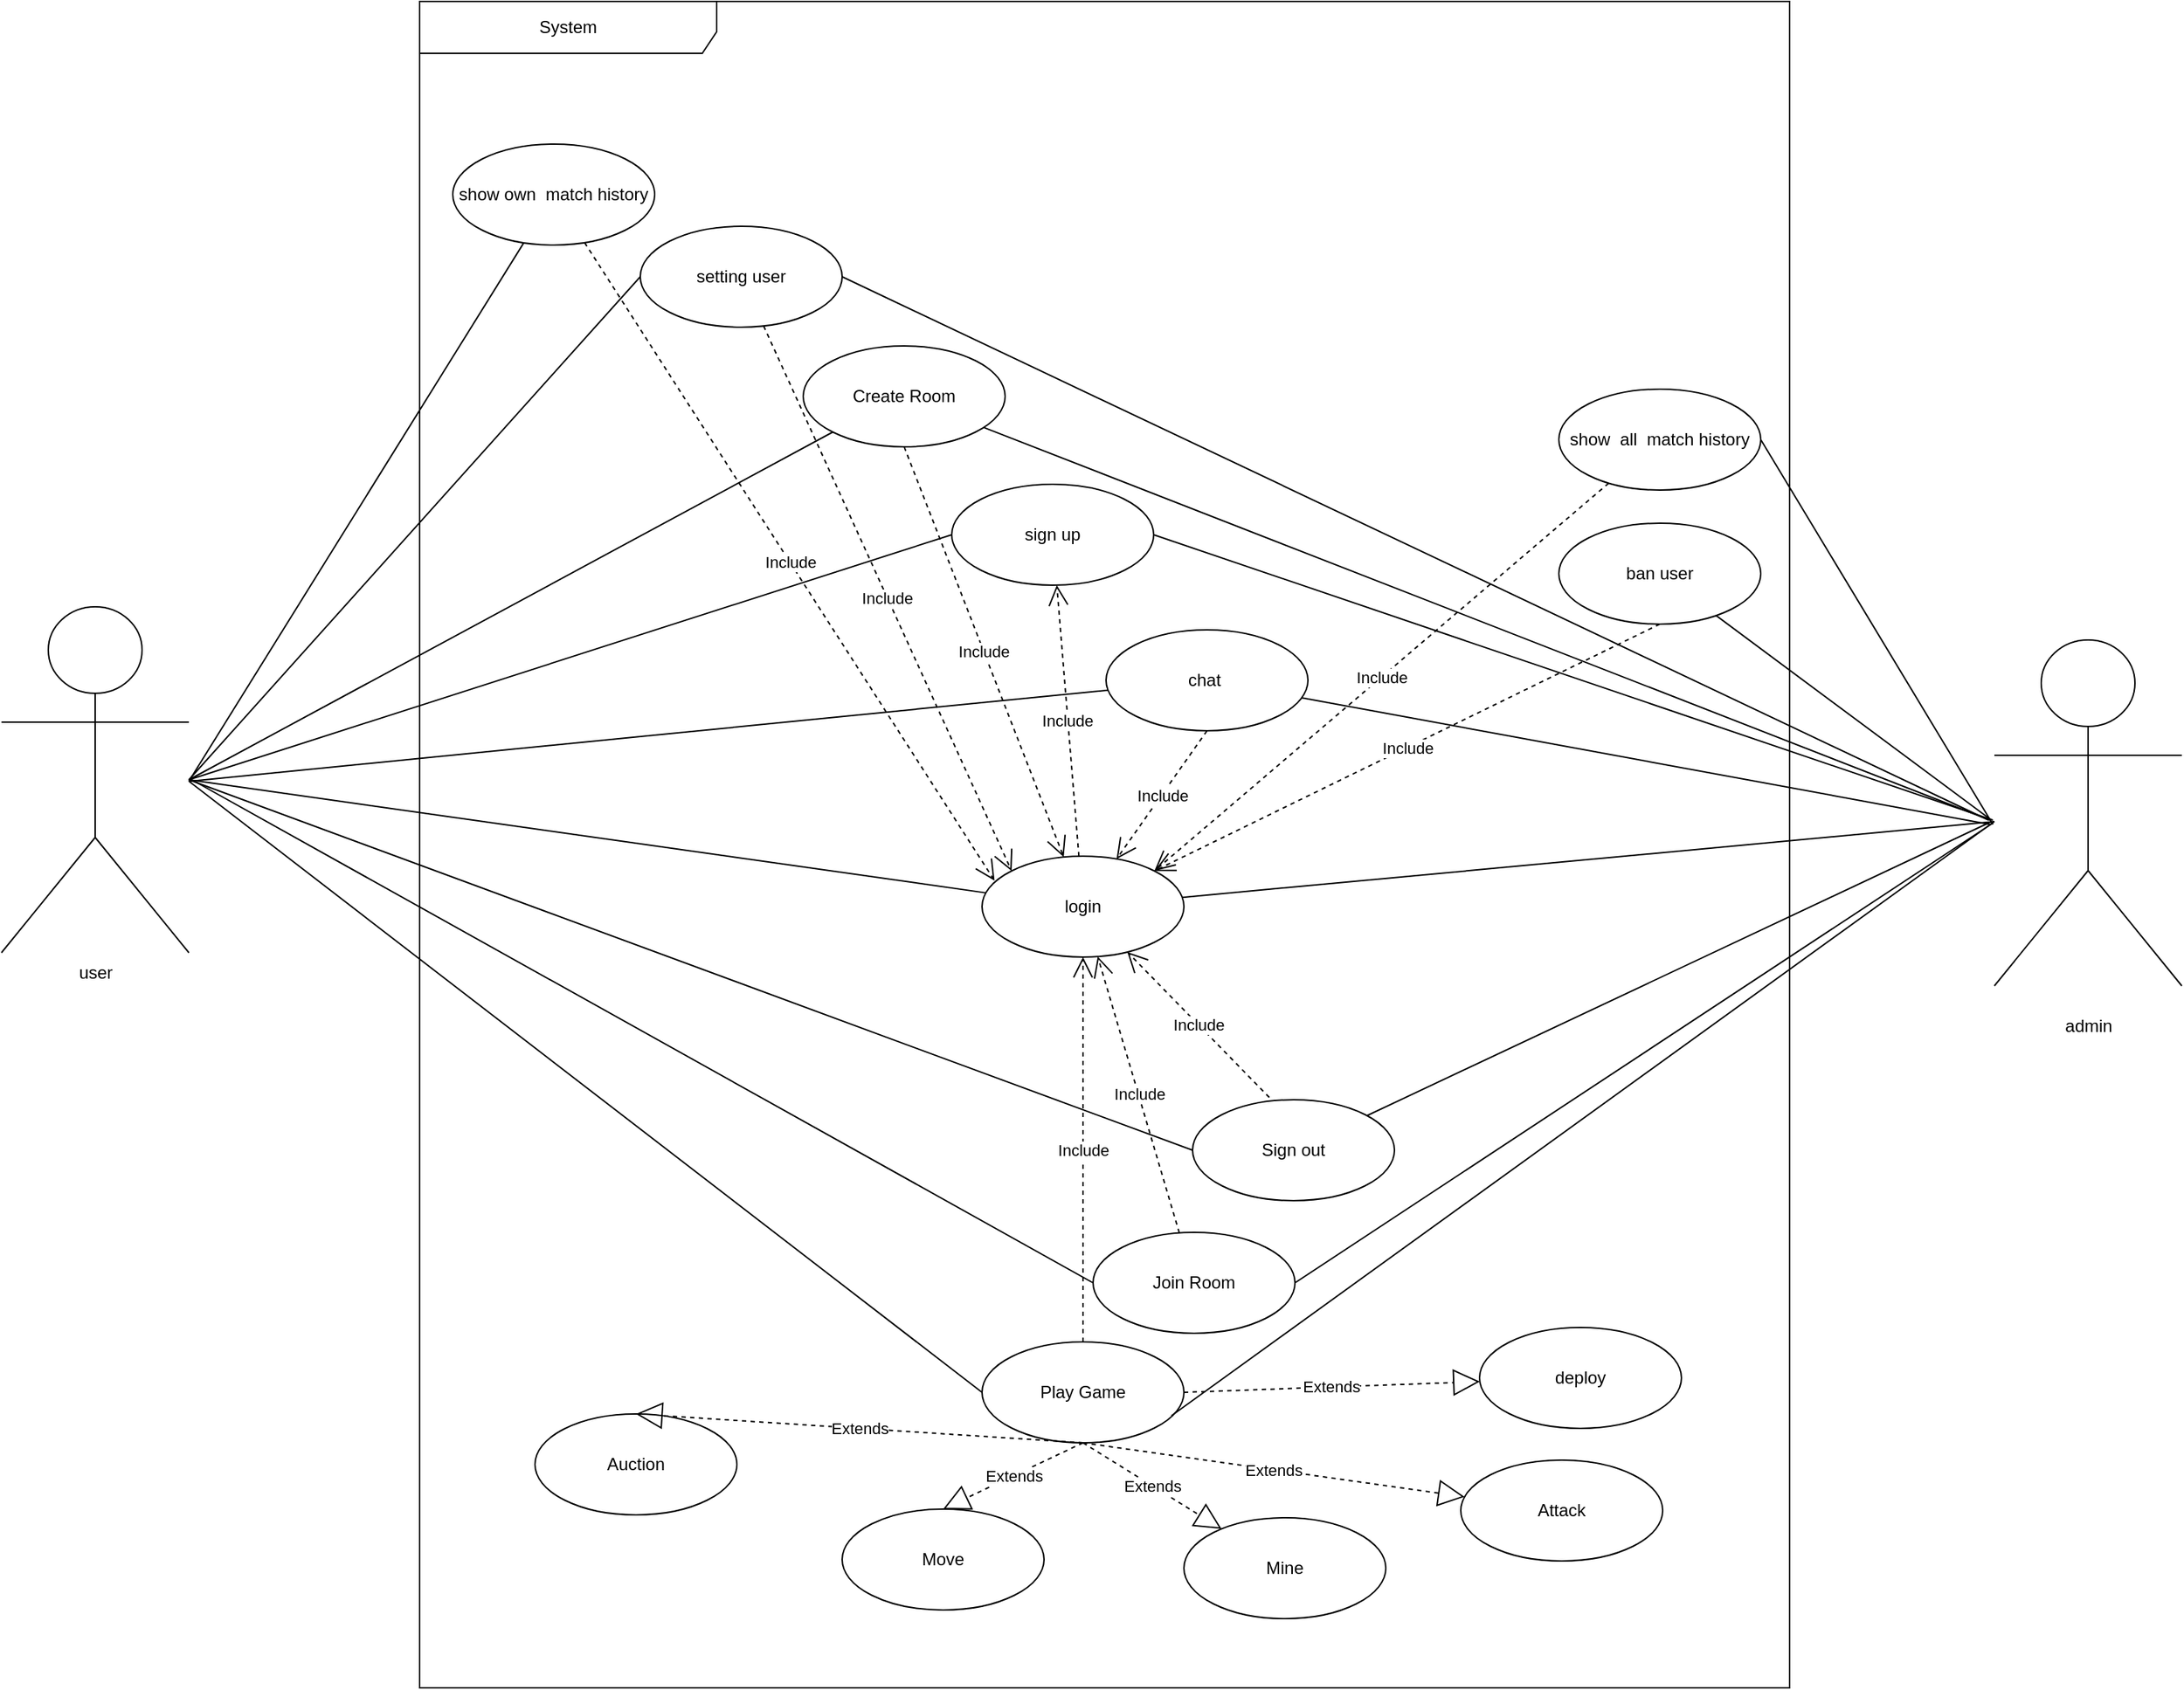 <mxfile>
    <diagram id="jEPOmN6TtQN01yPJKIdC" name="Page-1">
        <mxGraphModel dx="775" dy="625" grid="0" gridSize="10" guides="1" tooltips="1" connect="1" arrows="1" fold="1" page="0" pageScale="1" pageWidth="850" pageHeight="1100" math="0" shadow="0">
            <root>
                <mxCell id="0"/>
                <mxCell id="1" parent="0"/>
                <mxCell id="32" style="html=1;endArrow=none;endFill=0;" parent="1" target="12" edge="1">
                    <mxGeometry relative="1" as="geometry">
                        <mxPoint x="10" y="490" as="sourcePoint"/>
                    </mxGeometry>
                </mxCell>
                <mxCell id="71" style="edgeStyle=none;html=1;endArrow=none;endFill=0;" edge="1" parent="1" target="67">
                    <mxGeometry relative="1" as="geometry">
                        <mxPoint x="10" y="491" as="sourcePoint"/>
                    </mxGeometry>
                </mxCell>
                <mxCell id="76" style="edgeStyle=none;html=1;endArrow=none;endFill=0;" edge="1" parent="1" target="73">
                    <mxGeometry relative="1" as="geometry">
                        <mxPoint x="11" y="491" as="sourcePoint"/>
                    </mxGeometry>
                </mxCell>
                <mxCell id="2" value="user" style="shape=umlActor;verticalLabelPosition=bottom;verticalAlign=top;html=1;" parent="1" vertex="1">
                    <mxGeometry x="-120" y="370" width="130" height="240" as="geometry"/>
                </mxCell>
                <mxCell id="11" value="System" style="shape=umlFrame;whiteSpace=wrap;html=1;width=206;height=36;" parent="1" vertex="1">
                    <mxGeometry x="170" y="-50" width="950" height="1170" as="geometry"/>
                </mxCell>
                <mxCell id="12" value="login" style="ellipse;whiteSpace=wrap;html=1;" parent="1" vertex="1">
                    <mxGeometry x="560" y="543" width="140" height="70" as="geometry"/>
                </mxCell>
                <mxCell id="13" value="sign up" style="ellipse;whiteSpace=wrap;html=1;" parent="1" vertex="1">
                    <mxGeometry x="539" y="285" width="140" height="70" as="geometry"/>
                </mxCell>
                <mxCell id="15" value="Create Room" style="ellipse;whiteSpace=wrap;html=1;" parent="1" vertex="1">
                    <mxGeometry x="436" y="189" width="140" height="70" as="geometry"/>
                </mxCell>
                <mxCell id="16" value="Join Room" style="ellipse;whiteSpace=wrap;html=1;" parent="1" vertex="1">
                    <mxGeometry x="637" y="804" width="140" height="70" as="geometry"/>
                </mxCell>
                <mxCell id="17" value="Sign out" style="ellipse;whiteSpace=wrap;html=1;" parent="1" vertex="1">
                    <mxGeometry x="706" y="712" width="140" height="70" as="geometry"/>
                </mxCell>
                <mxCell id="19" value="Play Game" style="ellipse;whiteSpace=wrap;html=1;" parent="1" vertex="1">
                    <mxGeometry x="560" y="880" width="140" height="70" as="geometry"/>
                </mxCell>
                <mxCell id="20" value="Auction" style="ellipse;whiteSpace=wrap;html=1;" parent="1" vertex="1">
                    <mxGeometry x="250" y="930" width="140" height="70" as="geometry"/>
                </mxCell>
                <mxCell id="21" value="Move" style="ellipse;whiteSpace=wrap;html=1;" parent="1" vertex="1">
                    <mxGeometry x="463" y="996" width="140" height="70" as="geometry"/>
                </mxCell>
                <mxCell id="22" value="Mine" style="ellipse;whiteSpace=wrap;html=1;" parent="1" vertex="1">
                    <mxGeometry x="700" y="1002" width="140" height="70" as="geometry"/>
                </mxCell>
                <mxCell id="23" value="Attack" style="ellipse;whiteSpace=wrap;html=1;" parent="1" vertex="1">
                    <mxGeometry x="892" y="962" width="140" height="70" as="geometry"/>
                </mxCell>
                <mxCell id="24" value="Extends" style="endArrow=block;endSize=16;endFill=0;html=1;exitX=0.5;exitY=1;exitDx=0;exitDy=0;entryX=0.5;entryY=0;entryDx=0;entryDy=0;dashed=1;" parent="1" source="19" target="20" edge="1">
                    <mxGeometry width="160" relative="1" as="geometry">
                        <mxPoint x="450" y="780" as="sourcePoint"/>
                        <mxPoint x="610" y="780" as="targetPoint"/>
                    </mxGeometry>
                </mxCell>
                <mxCell id="25" value="Extends" style="endArrow=block;endSize=16;endFill=0;html=1;exitX=0.5;exitY=1;exitDx=0;exitDy=0;entryX=0.5;entryY=0;entryDx=0;entryDy=0;dashed=1;" parent="1" source="19" target="21" edge="1">
                    <mxGeometry width="160" relative="1" as="geometry">
                        <mxPoint x="400" y="740" as="sourcePoint"/>
                        <mxPoint x="330.0" y="940" as="targetPoint"/>
                    </mxGeometry>
                </mxCell>
                <mxCell id="26" value="Extends" style="endArrow=block;endSize=16;endFill=0;html=1;dashed=1;exitX=0.5;exitY=1;exitDx=0;exitDy=0;" parent="1" source="19" target="23" edge="1">
                    <mxGeometry width="160" relative="1" as="geometry">
                        <mxPoint x="280" y="690" as="sourcePoint"/>
                        <mxPoint x="530" y="930" as="targetPoint"/>
                    </mxGeometry>
                </mxCell>
                <mxCell id="27" value="Extends" style="endArrow=block;endSize=16;endFill=0;html=1;exitX=0.5;exitY=1;exitDx=0;exitDy=0;dashed=1;" parent="1" source="19" target="22" edge="1">
                    <mxGeometry width="160" relative="1" as="geometry">
                        <mxPoint x="410" y="750" as="sourcePoint"/>
                        <mxPoint x="540" y="940" as="targetPoint"/>
                    </mxGeometry>
                </mxCell>
                <mxCell id="33" style="html=1;endArrow=none;endFill=0;entryX=0;entryY=0.5;entryDx=0;entryDy=0;" parent="1" target="19" edge="1">
                    <mxGeometry relative="1" as="geometry">
                        <mxPoint x="10" y="491" as="sourcePoint"/>
                        <mxPoint x="220.0" y="500" as="targetPoint"/>
                    </mxGeometry>
                </mxCell>
                <mxCell id="35" value="Include" style="endArrow=open;endSize=12;dashed=1;html=1;exitX=0.5;exitY=0;exitDx=0;exitDy=0;entryX=0.5;entryY=1;entryDx=0;entryDy=0;" parent="1" source="19" target="12" edge="1">
                    <mxGeometry width="160" relative="1" as="geometry">
                        <mxPoint x="470" y="560" as="sourcePoint"/>
                        <mxPoint x="630" y="560" as="targetPoint"/>
                    </mxGeometry>
                </mxCell>
                <mxCell id="36" value="Include" style="endArrow=open;endSize=12;dashed=1;html=1;exitX=0.38;exitY=-0.023;exitDx=0;exitDy=0;exitPerimeter=0;" parent="1" source="17" target="12" edge="1">
                    <mxGeometry width="160" relative="1" as="geometry">
                        <mxPoint x="490.0" y="610" as="sourcePoint"/>
                        <mxPoint x="380.0" y="475" as="targetPoint"/>
                    </mxGeometry>
                </mxCell>
                <mxCell id="37" value="Include" style="endArrow=open;endSize=12;dashed=1;html=1;" parent="1" source="12" target="13" edge="1">
                    <mxGeometry width="160" relative="1" as="geometry">
                        <mxPoint x="550.0" y="575" as="sourcePoint"/>
                        <mxPoint x="440.0" y="440" as="targetPoint"/>
                    </mxGeometry>
                </mxCell>
                <mxCell id="38" value="Include" style="endArrow=open;endSize=12;dashed=1;html=1;" parent="1" source="16" target="12" edge="1">
                    <mxGeometry width="160" relative="1" as="geometry">
                        <mxPoint x="700.0" y="525" as="sourcePoint"/>
                        <mxPoint x="590.0" y="390" as="targetPoint"/>
                    </mxGeometry>
                </mxCell>
                <mxCell id="39" value="Include" style="endArrow=open;endSize=12;dashed=1;html=1;exitX=0.5;exitY=1;exitDx=0;exitDy=0;" parent="1" source="15" target="12" edge="1">
                    <mxGeometry width="160" relative="1" as="geometry">
                        <mxPoint x="340.0" y="180" as="sourcePoint"/>
                        <mxPoint x="450.0" y="315" as="targetPoint"/>
                    </mxGeometry>
                </mxCell>
                <mxCell id="40" style="html=1;endArrow=none;endFill=0;entryX=0;entryY=1;entryDx=0;entryDy=0;" parent="1" target="15" edge="1">
                    <mxGeometry relative="1" as="geometry">
                        <mxPoint x="10" y="490" as="sourcePoint"/>
                        <mxPoint x="240.081" y="319.536" as="targetPoint"/>
                    </mxGeometry>
                </mxCell>
                <mxCell id="41" style="html=1;endArrow=none;endFill=0;entryX=0;entryY=0.5;entryDx=0;entryDy=0;" parent="1" target="17" edge="1">
                    <mxGeometry relative="1" as="geometry">
                        <mxPoint x="10" y="490" as="sourcePoint"/>
                        <mxPoint x="220.0" y="665" as="targetPoint"/>
                    </mxGeometry>
                </mxCell>
                <mxCell id="45" value="setting user" style="ellipse;whiteSpace=wrap;html=1;" parent="1" vertex="1">
                    <mxGeometry x="323" y="106" width="140" height="70" as="geometry"/>
                </mxCell>
                <mxCell id="46" style="html=1;endArrow=none;endFill=0;entryX=0;entryY=0.5;entryDx=0;entryDy=0;" parent="1" target="45" edge="1">
                    <mxGeometry relative="1" as="geometry">
                        <mxPoint x="10" y="490" as="sourcePoint"/>
                        <mxPoint x="260.081" y="179.536" as="targetPoint"/>
                    </mxGeometry>
                </mxCell>
                <mxCell id="47" value="Include" style="endArrow=open;endSize=12;dashed=1;html=1;entryX=0;entryY=0;entryDx=0;entryDy=0;" parent="1" source="45" target="12" edge="1">
                    <mxGeometry width="160" relative="1" as="geometry">
                        <mxPoint x="310.0" y="190" as="sourcePoint"/>
                        <mxPoint x="660.503" y="340.251" as="targetPoint"/>
                    </mxGeometry>
                </mxCell>
                <mxCell id="XmDS7GJ3tjX_6OGCyPe7-47" style="html=1;endArrow=none;endFill=0;entryX=0;entryY=0.5;entryDx=0;entryDy=0;" parent="1" target="13" edge="1">
                    <mxGeometry relative="1" as="geometry">
                        <mxPoint x="10" y="490" as="sourcePoint"/>
                        <mxPoint x="210" y="290" as="targetPoint"/>
                    </mxGeometry>
                </mxCell>
                <mxCell id="51" style="edgeStyle=none;html=1;entryX=1;entryY=0.5;entryDx=0;entryDy=0;endArrow=none;endFill=0;" edge="1" parent="1" target="13">
                    <mxGeometry relative="1" as="geometry">
                        <mxPoint x="1261" y="518" as="sourcePoint"/>
                    </mxGeometry>
                </mxCell>
                <mxCell id="52" style="edgeStyle=none;html=1;endArrow=none;endFill=0;" edge="1" parent="1" target="15">
                    <mxGeometry relative="1" as="geometry">
                        <mxPoint x="1259" y="518" as="sourcePoint"/>
                    </mxGeometry>
                </mxCell>
                <mxCell id="53" style="edgeStyle=none;html=1;entryX=1;entryY=0.5;entryDx=0;entryDy=0;endArrow=none;endFill=0;" edge="1" parent="1" target="45">
                    <mxGeometry relative="1" as="geometry">
                        <mxPoint x="1258" y="518" as="sourcePoint"/>
                    </mxGeometry>
                </mxCell>
                <mxCell id="54" style="edgeStyle=none;html=1;endArrow=none;endFill=0;" edge="1" parent="1" source="48" target="12">
                    <mxGeometry relative="1" as="geometry"/>
                </mxCell>
                <mxCell id="55" style="edgeStyle=none;html=1;endArrow=none;endFill=0;" edge="1" parent="1" target="17">
                    <mxGeometry relative="1" as="geometry">
                        <mxPoint x="1260" y="519" as="sourcePoint"/>
                    </mxGeometry>
                </mxCell>
                <mxCell id="56" style="edgeStyle=none;html=1;entryX=1;entryY=0.5;entryDx=0;entryDy=0;endArrow=none;endFill=0;" edge="1" parent="1" target="16">
                    <mxGeometry relative="1" as="geometry">
                        <mxPoint x="1261" y="520" as="sourcePoint"/>
                    </mxGeometry>
                </mxCell>
                <mxCell id="57" style="edgeStyle=none;html=1;entryX=0.938;entryY=0.732;entryDx=0;entryDy=0;entryPerimeter=0;endArrow=none;endFill=0;" edge="1" parent="1" target="19">
                    <mxGeometry relative="1" as="geometry">
                        <mxPoint x="1262" y="519" as="sourcePoint"/>
                    </mxGeometry>
                </mxCell>
                <mxCell id="65" style="edgeStyle=none;html=1;endArrow=none;endFill=0;" edge="1" parent="1" target="64">
                    <mxGeometry relative="1" as="geometry">
                        <mxPoint x="1260" y="518" as="sourcePoint"/>
                    </mxGeometry>
                </mxCell>
                <mxCell id="69" style="edgeStyle=none;html=1;entryX=1;entryY=0.5;entryDx=0;entryDy=0;endArrow=none;endFill=0;" edge="1" parent="1" target="68">
                    <mxGeometry relative="1" as="geometry">
                        <mxPoint x="1261" y="521" as="sourcePoint"/>
                    </mxGeometry>
                </mxCell>
                <mxCell id="75" style="edgeStyle=none;html=1;endArrow=none;endFill=0;" edge="1" parent="1" target="73">
                    <mxGeometry relative="1" as="geometry">
                        <mxPoint x="1259" y="521" as="sourcePoint"/>
                    </mxGeometry>
                </mxCell>
                <mxCell id="48" value="&lt;br&gt;admin" style="shape=umlActor;verticalLabelPosition=bottom;verticalAlign=top;html=1;" vertex="1" parent="1">
                    <mxGeometry x="1262" y="393" width="130" height="240" as="geometry"/>
                </mxCell>
                <mxCell id="49" style="html=1;endArrow=none;endFill=0;entryX=0;entryY=0.5;entryDx=0;entryDy=0;" edge="1" parent="1" target="16">
                    <mxGeometry relative="1" as="geometry">
                        <mxPoint x="12" y="490" as="sourcePoint"/>
                        <mxPoint x="485" y="297" as="targetPoint"/>
                    </mxGeometry>
                </mxCell>
                <mxCell id="61" value="deploy" style="ellipse;whiteSpace=wrap;html=1;" vertex="1" parent="1">
                    <mxGeometry x="905" y="870" width="140" height="70" as="geometry"/>
                </mxCell>
                <mxCell id="62" value="Extends" style="endArrow=block;endSize=16;endFill=0;html=1;dashed=1;exitX=1;exitY=0.5;exitDx=0;exitDy=0;" edge="1" parent="1" target="61" source="19">
                    <mxGeometry width="160" relative="1" as="geometry">
                        <mxPoint x="643" y="858" as="sourcePoint"/>
                        <mxPoint x="543" y="838" as="targetPoint"/>
                    </mxGeometry>
                </mxCell>
                <mxCell id="64" value="ban user" style="ellipse;whiteSpace=wrap;html=1;" vertex="1" parent="1">
                    <mxGeometry x="960" y="312" width="140" height="70" as="geometry"/>
                </mxCell>
                <mxCell id="66" value="Include" style="endArrow=open;endSize=12;dashed=1;html=1;exitX=0.5;exitY=1;exitDx=0;exitDy=0;entryX=1;entryY=0;entryDx=0;entryDy=0;" edge="1" parent="1" source="64" target="12">
                    <mxGeometry width="160" relative="1" as="geometry">
                        <mxPoint x="769.2" y="720.39" as="sourcePoint"/>
                        <mxPoint x="670.777" y="619.436" as="targetPoint"/>
                    </mxGeometry>
                </mxCell>
                <mxCell id="67" value="show own&amp;nbsp; match history" style="ellipse;whiteSpace=wrap;html=1;" vertex="1" parent="1">
                    <mxGeometry x="193" y="49" width="140" height="70" as="geometry"/>
                </mxCell>
                <mxCell id="68" value="show&amp;nbsp; all&amp;nbsp; match history" style="ellipse;whiteSpace=wrap;html=1;" vertex="1" parent="1">
                    <mxGeometry x="960" y="219" width="140" height="70" as="geometry"/>
                </mxCell>
                <mxCell id="70" value="Include" style="endArrow=open;endSize=12;dashed=1;html=1;entryX=1;entryY=0;entryDx=0;entryDy=0;" edge="1" parent="1" source="68" target="12">
                    <mxGeometry width="160" relative="1" as="geometry">
                        <mxPoint x="1020" y="263.0" as="sourcePoint"/>
                        <mxPoint x="689.77" y="563.388" as="targetPoint"/>
                    </mxGeometry>
                </mxCell>
                <mxCell id="72" value="Include" style="endArrow=open;endSize=12;dashed=1;html=1;entryX=0.062;entryY=0.243;entryDx=0;entryDy=0;entryPerimeter=0;" edge="1" parent="1" source="67" target="12">
                    <mxGeometry width="160" relative="1" as="geometry">
                        <mxPoint x="473.095" y="228.474" as="sourcePoint"/>
                        <mxPoint x="590.503" y="563.251" as="targetPoint"/>
                    </mxGeometry>
                </mxCell>
                <mxCell id="73" value="chat&amp;nbsp;" style="ellipse;whiteSpace=wrap;html=1;" vertex="1" parent="1">
                    <mxGeometry x="646" y="386" width="140" height="70" as="geometry"/>
                </mxCell>
                <mxCell id="74" value="Include" style="endArrow=open;endSize=12;dashed=1;html=1;exitX=0.5;exitY=1;exitDx=0;exitDy=0;" edge="1" parent="1" source="73" target="12">
                    <mxGeometry width="160" relative="1" as="geometry">
                        <mxPoint x="621.805" y="364.972" as="sourcePoint"/>
                        <mxPoint x="637.185" y="553.028" as="targetPoint"/>
                    </mxGeometry>
                </mxCell>
            </root>
        </mxGraphModel>
    </diagram>
</mxfile>